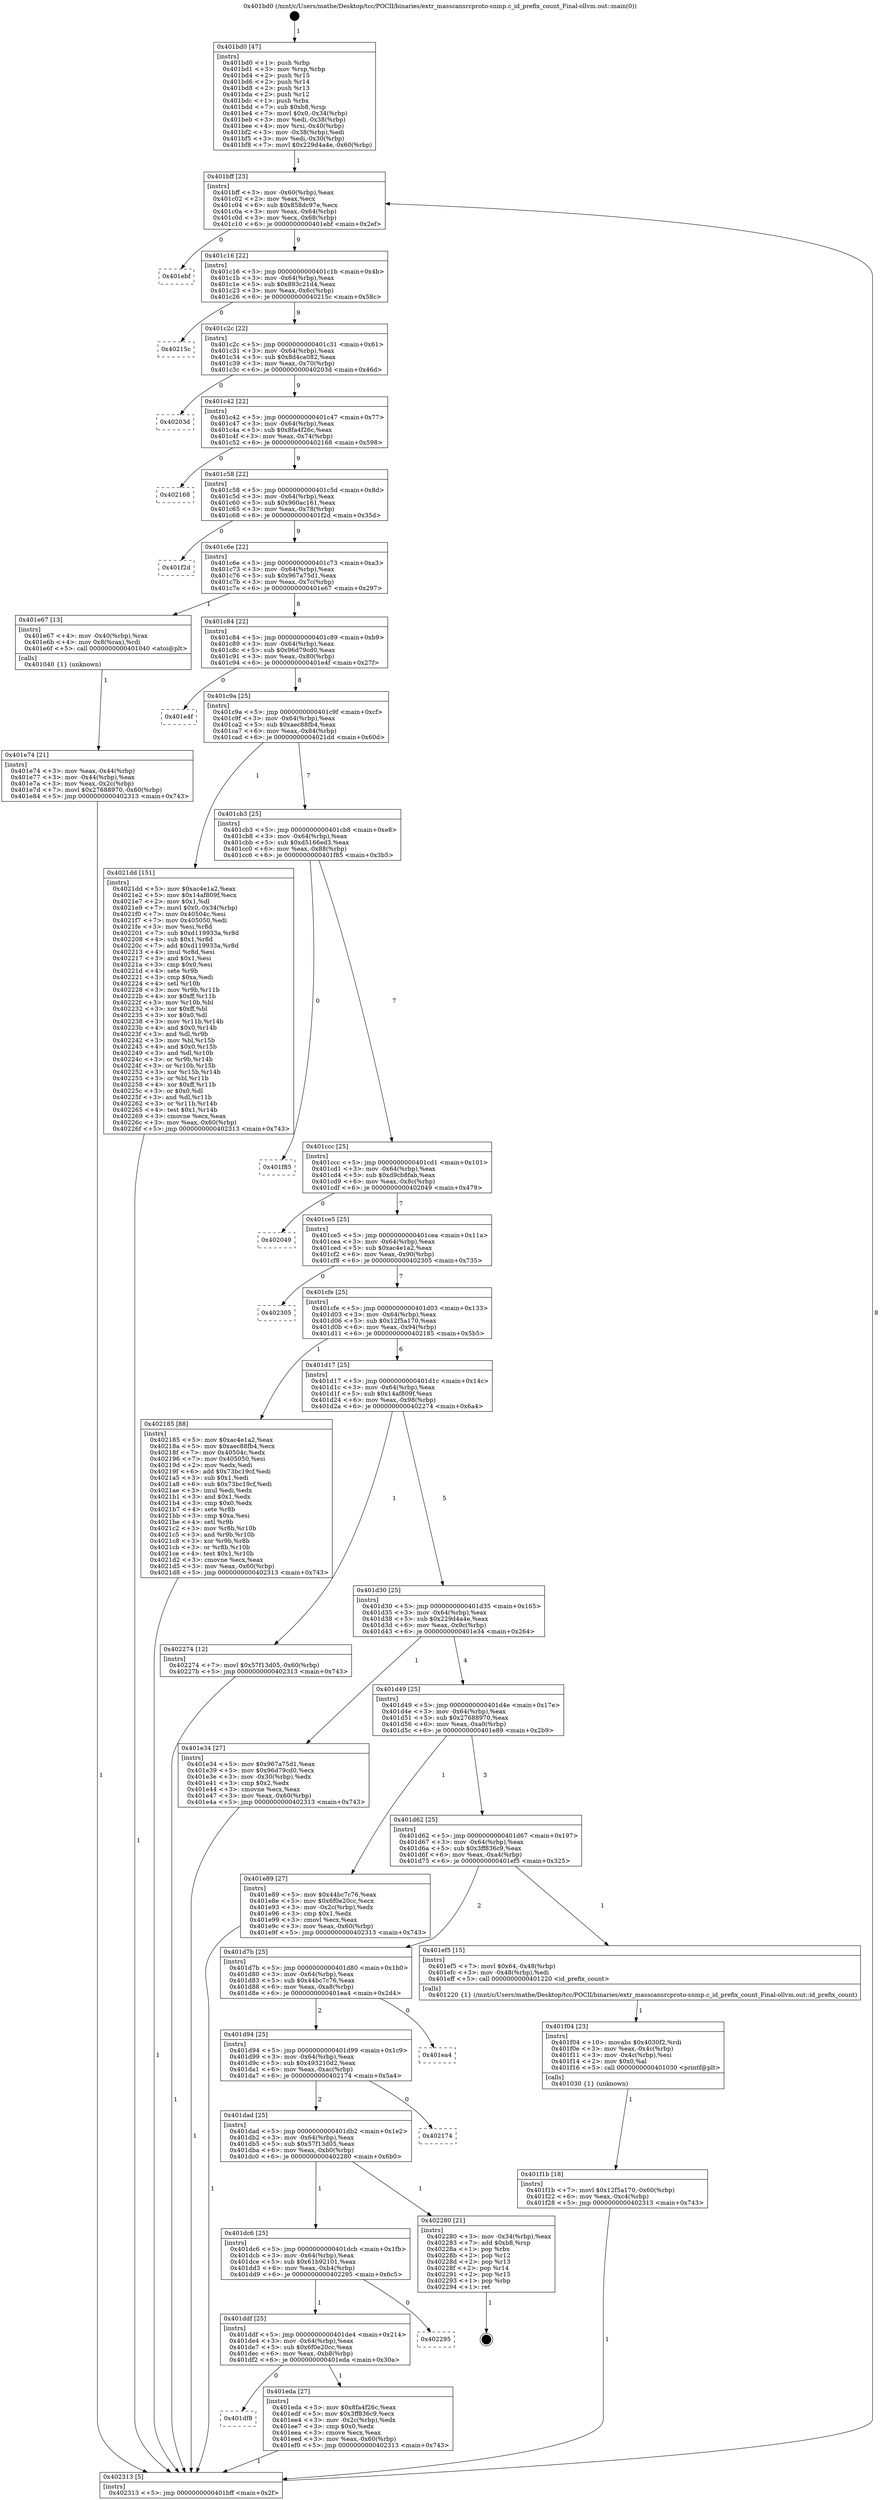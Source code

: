digraph "0x401bd0" {
  label = "0x401bd0 (/mnt/c/Users/mathe/Desktop/tcc/POCII/binaries/extr_masscansrcproto-snmp.c_id_prefix_count_Final-ollvm.out::main(0))"
  labelloc = "t"
  node[shape=record]

  Entry [label="",width=0.3,height=0.3,shape=circle,fillcolor=black,style=filled]
  "0x401bff" [label="{
     0x401bff [23]\l
     | [instrs]\l
     &nbsp;&nbsp;0x401bff \<+3\>: mov -0x60(%rbp),%eax\l
     &nbsp;&nbsp;0x401c02 \<+2\>: mov %eax,%ecx\l
     &nbsp;&nbsp;0x401c04 \<+6\>: sub $0x858dc97e,%ecx\l
     &nbsp;&nbsp;0x401c0a \<+3\>: mov %eax,-0x64(%rbp)\l
     &nbsp;&nbsp;0x401c0d \<+3\>: mov %ecx,-0x68(%rbp)\l
     &nbsp;&nbsp;0x401c10 \<+6\>: je 0000000000401ebf \<main+0x2ef\>\l
  }"]
  "0x401ebf" [label="{
     0x401ebf\l
  }", style=dashed]
  "0x401c16" [label="{
     0x401c16 [22]\l
     | [instrs]\l
     &nbsp;&nbsp;0x401c16 \<+5\>: jmp 0000000000401c1b \<main+0x4b\>\l
     &nbsp;&nbsp;0x401c1b \<+3\>: mov -0x64(%rbp),%eax\l
     &nbsp;&nbsp;0x401c1e \<+5\>: sub $0x893c21d4,%eax\l
     &nbsp;&nbsp;0x401c23 \<+3\>: mov %eax,-0x6c(%rbp)\l
     &nbsp;&nbsp;0x401c26 \<+6\>: je 000000000040215c \<main+0x58c\>\l
  }"]
  Exit [label="",width=0.3,height=0.3,shape=circle,fillcolor=black,style=filled,peripheries=2]
  "0x40215c" [label="{
     0x40215c\l
  }", style=dashed]
  "0x401c2c" [label="{
     0x401c2c [22]\l
     | [instrs]\l
     &nbsp;&nbsp;0x401c2c \<+5\>: jmp 0000000000401c31 \<main+0x61\>\l
     &nbsp;&nbsp;0x401c31 \<+3\>: mov -0x64(%rbp),%eax\l
     &nbsp;&nbsp;0x401c34 \<+5\>: sub $0x8d4ca082,%eax\l
     &nbsp;&nbsp;0x401c39 \<+3\>: mov %eax,-0x70(%rbp)\l
     &nbsp;&nbsp;0x401c3c \<+6\>: je 000000000040203d \<main+0x46d\>\l
  }"]
  "0x401f1b" [label="{
     0x401f1b [18]\l
     | [instrs]\l
     &nbsp;&nbsp;0x401f1b \<+7\>: movl $0x12f5a170,-0x60(%rbp)\l
     &nbsp;&nbsp;0x401f22 \<+6\>: mov %eax,-0xc4(%rbp)\l
     &nbsp;&nbsp;0x401f28 \<+5\>: jmp 0000000000402313 \<main+0x743\>\l
  }"]
  "0x40203d" [label="{
     0x40203d\l
  }", style=dashed]
  "0x401c42" [label="{
     0x401c42 [22]\l
     | [instrs]\l
     &nbsp;&nbsp;0x401c42 \<+5\>: jmp 0000000000401c47 \<main+0x77\>\l
     &nbsp;&nbsp;0x401c47 \<+3\>: mov -0x64(%rbp),%eax\l
     &nbsp;&nbsp;0x401c4a \<+5\>: sub $0x8fa4f26c,%eax\l
     &nbsp;&nbsp;0x401c4f \<+3\>: mov %eax,-0x74(%rbp)\l
     &nbsp;&nbsp;0x401c52 \<+6\>: je 0000000000402168 \<main+0x598\>\l
  }"]
  "0x401f04" [label="{
     0x401f04 [23]\l
     | [instrs]\l
     &nbsp;&nbsp;0x401f04 \<+10\>: movabs $0x4030f2,%rdi\l
     &nbsp;&nbsp;0x401f0e \<+3\>: mov %eax,-0x4c(%rbp)\l
     &nbsp;&nbsp;0x401f11 \<+3\>: mov -0x4c(%rbp),%esi\l
     &nbsp;&nbsp;0x401f14 \<+2\>: mov $0x0,%al\l
     &nbsp;&nbsp;0x401f16 \<+5\>: call 0000000000401030 \<printf@plt\>\l
     | [calls]\l
     &nbsp;&nbsp;0x401030 \{1\} (unknown)\l
  }"]
  "0x402168" [label="{
     0x402168\l
  }", style=dashed]
  "0x401c58" [label="{
     0x401c58 [22]\l
     | [instrs]\l
     &nbsp;&nbsp;0x401c58 \<+5\>: jmp 0000000000401c5d \<main+0x8d\>\l
     &nbsp;&nbsp;0x401c5d \<+3\>: mov -0x64(%rbp),%eax\l
     &nbsp;&nbsp;0x401c60 \<+5\>: sub $0x960ac161,%eax\l
     &nbsp;&nbsp;0x401c65 \<+3\>: mov %eax,-0x78(%rbp)\l
     &nbsp;&nbsp;0x401c68 \<+6\>: je 0000000000401f2d \<main+0x35d\>\l
  }"]
  "0x401df8" [label="{
     0x401df8\l
  }", style=dashed]
  "0x401f2d" [label="{
     0x401f2d\l
  }", style=dashed]
  "0x401c6e" [label="{
     0x401c6e [22]\l
     | [instrs]\l
     &nbsp;&nbsp;0x401c6e \<+5\>: jmp 0000000000401c73 \<main+0xa3\>\l
     &nbsp;&nbsp;0x401c73 \<+3\>: mov -0x64(%rbp),%eax\l
     &nbsp;&nbsp;0x401c76 \<+5\>: sub $0x967a75d1,%eax\l
     &nbsp;&nbsp;0x401c7b \<+3\>: mov %eax,-0x7c(%rbp)\l
     &nbsp;&nbsp;0x401c7e \<+6\>: je 0000000000401e67 \<main+0x297\>\l
  }"]
  "0x401eda" [label="{
     0x401eda [27]\l
     | [instrs]\l
     &nbsp;&nbsp;0x401eda \<+5\>: mov $0x8fa4f26c,%eax\l
     &nbsp;&nbsp;0x401edf \<+5\>: mov $0x3ff836c9,%ecx\l
     &nbsp;&nbsp;0x401ee4 \<+3\>: mov -0x2c(%rbp),%edx\l
     &nbsp;&nbsp;0x401ee7 \<+3\>: cmp $0x0,%edx\l
     &nbsp;&nbsp;0x401eea \<+3\>: cmove %ecx,%eax\l
     &nbsp;&nbsp;0x401eed \<+3\>: mov %eax,-0x60(%rbp)\l
     &nbsp;&nbsp;0x401ef0 \<+5\>: jmp 0000000000402313 \<main+0x743\>\l
  }"]
  "0x401e67" [label="{
     0x401e67 [13]\l
     | [instrs]\l
     &nbsp;&nbsp;0x401e67 \<+4\>: mov -0x40(%rbp),%rax\l
     &nbsp;&nbsp;0x401e6b \<+4\>: mov 0x8(%rax),%rdi\l
     &nbsp;&nbsp;0x401e6f \<+5\>: call 0000000000401040 \<atoi@plt\>\l
     | [calls]\l
     &nbsp;&nbsp;0x401040 \{1\} (unknown)\l
  }"]
  "0x401c84" [label="{
     0x401c84 [22]\l
     | [instrs]\l
     &nbsp;&nbsp;0x401c84 \<+5\>: jmp 0000000000401c89 \<main+0xb9\>\l
     &nbsp;&nbsp;0x401c89 \<+3\>: mov -0x64(%rbp),%eax\l
     &nbsp;&nbsp;0x401c8c \<+5\>: sub $0x96d79cd0,%eax\l
     &nbsp;&nbsp;0x401c91 \<+3\>: mov %eax,-0x80(%rbp)\l
     &nbsp;&nbsp;0x401c94 \<+6\>: je 0000000000401e4f \<main+0x27f\>\l
  }"]
  "0x401ddf" [label="{
     0x401ddf [25]\l
     | [instrs]\l
     &nbsp;&nbsp;0x401ddf \<+5\>: jmp 0000000000401de4 \<main+0x214\>\l
     &nbsp;&nbsp;0x401de4 \<+3\>: mov -0x64(%rbp),%eax\l
     &nbsp;&nbsp;0x401de7 \<+5\>: sub $0x6f0e20cc,%eax\l
     &nbsp;&nbsp;0x401dec \<+6\>: mov %eax,-0xb8(%rbp)\l
     &nbsp;&nbsp;0x401df2 \<+6\>: je 0000000000401eda \<main+0x30a\>\l
  }"]
  "0x401e4f" [label="{
     0x401e4f\l
  }", style=dashed]
  "0x401c9a" [label="{
     0x401c9a [25]\l
     | [instrs]\l
     &nbsp;&nbsp;0x401c9a \<+5\>: jmp 0000000000401c9f \<main+0xcf\>\l
     &nbsp;&nbsp;0x401c9f \<+3\>: mov -0x64(%rbp),%eax\l
     &nbsp;&nbsp;0x401ca2 \<+5\>: sub $0xaec88fb4,%eax\l
     &nbsp;&nbsp;0x401ca7 \<+6\>: mov %eax,-0x84(%rbp)\l
     &nbsp;&nbsp;0x401cad \<+6\>: je 00000000004021dd \<main+0x60d\>\l
  }"]
  "0x402295" [label="{
     0x402295\l
  }", style=dashed]
  "0x4021dd" [label="{
     0x4021dd [151]\l
     | [instrs]\l
     &nbsp;&nbsp;0x4021dd \<+5\>: mov $0xac4e1a2,%eax\l
     &nbsp;&nbsp;0x4021e2 \<+5\>: mov $0x14af809f,%ecx\l
     &nbsp;&nbsp;0x4021e7 \<+2\>: mov $0x1,%dl\l
     &nbsp;&nbsp;0x4021e9 \<+7\>: movl $0x0,-0x34(%rbp)\l
     &nbsp;&nbsp;0x4021f0 \<+7\>: mov 0x40504c,%esi\l
     &nbsp;&nbsp;0x4021f7 \<+7\>: mov 0x405050,%edi\l
     &nbsp;&nbsp;0x4021fe \<+3\>: mov %esi,%r8d\l
     &nbsp;&nbsp;0x402201 \<+7\>: sub $0xd119933a,%r8d\l
     &nbsp;&nbsp;0x402208 \<+4\>: sub $0x1,%r8d\l
     &nbsp;&nbsp;0x40220c \<+7\>: add $0xd119933a,%r8d\l
     &nbsp;&nbsp;0x402213 \<+4\>: imul %r8d,%esi\l
     &nbsp;&nbsp;0x402217 \<+3\>: and $0x1,%esi\l
     &nbsp;&nbsp;0x40221a \<+3\>: cmp $0x0,%esi\l
     &nbsp;&nbsp;0x40221d \<+4\>: sete %r9b\l
     &nbsp;&nbsp;0x402221 \<+3\>: cmp $0xa,%edi\l
     &nbsp;&nbsp;0x402224 \<+4\>: setl %r10b\l
     &nbsp;&nbsp;0x402228 \<+3\>: mov %r9b,%r11b\l
     &nbsp;&nbsp;0x40222b \<+4\>: xor $0xff,%r11b\l
     &nbsp;&nbsp;0x40222f \<+3\>: mov %r10b,%bl\l
     &nbsp;&nbsp;0x402232 \<+3\>: xor $0xff,%bl\l
     &nbsp;&nbsp;0x402235 \<+3\>: xor $0x0,%dl\l
     &nbsp;&nbsp;0x402238 \<+3\>: mov %r11b,%r14b\l
     &nbsp;&nbsp;0x40223b \<+4\>: and $0x0,%r14b\l
     &nbsp;&nbsp;0x40223f \<+3\>: and %dl,%r9b\l
     &nbsp;&nbsp;0x402242 \<+3\>: mov %bl,%r15b\l
     &nbsp;&nbsp;0x402245 \<+4\>: and $0x0,%r15b\l
     &nbsp;&nbsp;0x402249 \<+3\>: and %dl,%r10b\l
     &nbsp;&nbsp;0x40224c \<+3\>: or %r9b,%r14b\l
     &nbsp;&nbsp;0x40224f \<+3\>: or %r10b,%r15b\l
     &nbsp;&nbsp;0x402252 \<+3\>: xor %r15b,%r14b\l
     &nbsp;&nbsp;0x402255 \<+3\>: or %bl,%r11b\l
     &nbsp;&nbsp;0x402258 \<+4\>: xor $0xff,%r11b\l
     &nbsp;&nbsp;0x40225c \<+3\>: or $0x0,%dl\l
     &nbsp;&nbsp;0x40225f \<+3\>: and %dl,%r11b\l
     &nbsp;&nbsp;0x402262 \<+3\>: or %r11b,%r14b\l
     &nbsp;&nbsp;0x402265 \<+4\>: test $0x1,%r14b\l
     &nbsp;&nbsp;0x402269 \<+3\>: cmovne %ecx,%eax\l
     &nbsp;&nbsp;0x40226c \<+3\>: mov %eax,-0x60(%rbp)\l
     &nbsp;&nbsp;0x40226f \<+5\>: jmp 0000000000402313 \<main+0x743\>\l
  }"]
  "0x401cb3" [label="{
     0x401cb3 [25]\l
     | [instrs]\l
     &nbsp;&nbsp;0x401cb3 \<+5\>: jmp 0000000000401cb8 \<main+0xe8\>\l
     &nbsp;&nbsp;0x401cb8 \<+3\>: mov -0x64(%rbp),%eax\l
     &nbsp;&nbsp;0x401cbb \<+5\>: sub $0xd5166ed3,%eax\l
     &nbsp;&nbsp;0x401cc0 \<+6\>: mov %eax,-0x88(%rbp)\l
     &nbsp;&nbsp;0x401cc6 \<+6\>: je 0000000000401f85 \<main+0x3b5\>\l
  }"]
  "0x401dc6" [label="{
     0x401dc6 [25]\l
     | [instrs]\l
     &nbsp;&nbsp;0x401dc6 \<+5\>: jmp 0000000000401dcb \<main+0x1fb\>\l
     &nbsp;&nbsp;0x401dcb \<+3\>: mov -0x64(%rbp),%eax\l
     &nbsp;&nbsp;0x401dce \<+5\>: sub $0x61b92101,%eax\l
     &nbsp;&nbsp;0x401dd3 \<+6\>: mov %eax,-0xb4(%rbp)\l
     &nbsp;&nbsp;0x401dd9 \<+6\>: je 0000000000402295 \<main+0x6c5\>\l
  }"]
  "0x401f85" [label="{
     0x401f85\l
  }", style=dashed]
  "0x401ccc" [label="{
     0x401ccc [25]\l
     | [instrs]\l
     &nbsp;&nbsp;0x401ccc \<+5\>: jmp 0000000000401cd1 \<main+0x101\>\l
     &nbsp;&nbsp;0x401cd1 \<+3\>: mov -0x64(%rbp),%eax\l
     &nbsp;&nbsp;0x401cd4 \<+5\>: sub $0xd9cb8fab,%eax\l
     &nbsp;&nbsp;0x401cd9 \<+6\>: mov %eax,-0x8c(%rbp)\l
     &nbsp;&nbsp;0x401cdf \<+6\>: je 0000000000402049 \<main+0x479\>\l
  }"]
  "0x402280" [label="{
     0x402280 [21]\l
     | [instrs]\l
     &nbsp;&nbsp;0x402280 \<+3\>: mov -0x34(%rbp),%eax\l
     &nbsp;&nbsp;0x402283 \<+7\>: add $0xb8,%rsp\l
     &nbsp;&nbsp;0x40228a \<+1\>: pop %rbx\l
     &nbsp;&nbsp;0x40228b \<+2\>: pop %r12\l
     &nbsp;&nbsp;0x40228d \<+2\>: pop %r13\l
     &nbsp;&nbsp;0x40228f \<+2\>: pop %r14\l
     &nbsp;&nbsp;0x402291 \<+2\>: pop %r15\l
     &nbsp;&nbsp;0x402293 \<+1\>: pop %rbp\l
     &nbsp;&nbsp;0x402294 \<+1\>: ret\l
  }"]
  "0x402049" [label="{
     0x402049\l
  }", style=dashed]
  "0x401ce5" [label="{
     0x401ce5 [25]\l
     | [instrs]\l
     &nbsp;&nbsp;0x401ce5 \<+5\>: jmp 0000000000401cea \<main+0x11a\>\l
     &nbsp;&nbsp;0x401cea \<+3\>: mov -0x64(%rbp),%eax\l
     &nbsp;&nbsp;0x401ced \<+5\>: sub $0xac4e1a2,%eax\l
     &nbsp;&nbsp;0x401cf2 \<+6\>: mov %eax,-0x90(%rbp)\l
     &nbsp;&nbsp;0x401cf8 \<+6\>: je 0000000000402305 \<main+0x735\>\l
  }"]
  "0x401dad" [label="{
     0x401dad [25]\l
     | [instrs]\l
     &nbsp;&nbsp;0x401dad \<+5\>: jmp 0000000000401db2 \<main+0x1e2\>\l
     &nbsp;&nbsp;0x401db2 \<+3\>: mov -0x64(%rbp),%eax\l
     &nbsp;&nbsp;0x401db5 \<+5\>: sub $0x57f13d05,%eax\l
     &nbsp;&nbsp;0x401dba \<+6\>: mov %eax,-0xb0(%rbp)\l
     &nbsp;&nbsp;0x401dc0 \<+6\>: je 0000000000402280 \<main+0x6b0\>\l
  }"]
  "0x402305" [label="{
     0x402305\l
  }", style=dashed]
  "0x401cfe" [label="{
     0x401cfe [25]\l
     | [instrs]\l
     &nbsp;&nbsp;0x401cfe \<+5\>: jmp 0000000000401d03 \<main+0x133\>\l
     &nbsp;&nbsp;0x401d03 \<+3\>: mov -0x64(%rbp),%eax\l
     &nbsp;&nbsp;0x401d06 \<+5\>: sub $0x12f5a170,%eax\l
     &nbsp;&nbsp;0x401d0b \<+6\>: mov %eax,-0x94(%rbp)\l
     &nbsp;&nbsp;0x401d11 \<+6\>: je 0000000000402185 \<main+0x5b5\>\l
  }"]
  "0x402174" [label="{
     0x402174\l
  }", style=dashed]
  "0x402185" [label="{
     0x402185 [88]\l
     | [instrs]\l
     &nbsp;&nbsp;0x402185 \<+5\>: mov $0xac4e1a2,%eax\l
     &nbsp;&nbsp;0x40218a \<+5\>: mov $0xaec88fb4,%ecx\l
     &nbsp;&nbsp;0x40218f \<+7\>: mov 0x40504c,%edx\l
     &nbsp;&nbsp;0x402196 \<+7\>: mov 0x405050,%esi\l
     &nbsp;&nbsp;0x40219d \<+2\>: mov %edx,%edi\l
     &nbsp;&nbsp;0x40219f \<+6\>: add $0x73bc19cf,%edi\l
     &nbsp;&nbsp;0x4021a5 \<+3\>: sub $0x1,%edi\l
     &nbsp;&nbsp;0x4021a8 \<+6\>: sub $0x73bc19cf,%edi\l
     &nbsp;&nbsp;0x4021ae \<+3\>: imul %edi,%edx\l
     &nbsp;&nbsp;0x4021b1 \<+3\>: and $0x1,%edx\l
     &nbsp;&nbsp;0x4021b4 \<+3\>: cmp $0x0,%edx\l
     &nbsp;&nbsp;0x4021b7 \<+4\>: sete %r8b\l
     &nbsp;&nbsp;0x4021bb \<+3\>: cmp $0xa,%esi\l
     &nbsp;&nbsp;0x4021be \<+4\>: setl %r9b\l
     &nbsp;&nbsp;0x4021c2 \<+3\>: mov %r8b,%r10b\l
     &nbsp;&nbsp;0x4021c5 \<+3\>: and %r9b,%r10b\l
     &nbsp;&nbsp;0x4021c8 \<+3\>: xor %r9b,%r8b\l
     &nbsp;&nbsp;0x4021cb \<+3\>: or %r8b,%r10b\l
     &nbsp;&nbsp;0x4021ce \<+4\>: test $0x1,%r10b\l
     &nbsp;&nbsp;0x4021d2 \<+3\>: cmovne %ecx,%eax\l
     &nbsp;&nbsp;0x4021d5 \<+3\>: mov %eax,-0x60(%rbp)\l
     &nbsp;&nbsp;0x4021d8 \<+5\>: jmp 0000000000402313 \<main+0x743\>\l
  }"]
  "0x401d17" [label="{
     0x401d17 [25]\l
     | [instrs]\l
     &nbsp;&nbsp;0x401d17 \<+5\>: jmp 0000000000401d1c \<main+0x14c\>\l
     &nbsp;&nbsp;0x401d1c \<+3\>: mov -0x64(%rbp),%eax\l
     &nbsp;&nbsp;0x401d1f \<+5\>: sub $0x14af809f,%eax\l
     &nbsp;&nbsp;0x401d24 \<+6\>: mov %eax,-0x98(%rbp)\l
     &nbsp;&nbsp;0x401d2a \<+6\>: je 0000000000402274 \<main+0x6a4\>\l
  }"]
  "0x401d94" [label="{
     0x401d94 [25]\l
     | [instrs]\l
     &nbsp;&nbsp;0x401d94 \<+5\>: jmp 0000000000401d99 \<main+0x1c9\>\l
     &nbsp;&nbsp;0x401d99 \<+3\>: mov -0x64(%rbp),%eax\l
     &nbsp;&nbsp;0x401d9c \<+5\>: sub $0x493210d2,%eax\l
     &nbsp;&nbsp;0x401da1 \<+6\>: mov %eax,-0xac(%rbp)\l
     &nbsp;&nbsp;0x401da7 \<+6\>: je 0000000000402174 \<main+0x5a4\>\l
  }"]
  "0x402274" [label="{
     0x402274 [12]\l
     | [instrs]\l
     &nbsp;&nbsp;0x402274 \<+7\>: movl $0x57f13d05,-0x60(%rbp)\l
     &nbsp;&nbsp;0x40227b \<+5\>: jmp 0000000000402313 \<main+0x743\>\l
  }"]
  "0x401d30" [label="{
     0x401d30 [25]\l
     | [instrs]\l
     &nbsp;&nbsp;0x401d30 \<+5\>: jmp 0000000000401d35 \<main+0x165\>\l
     &nbsp;&nbsp;0x401d35 \<+3\>: mov -0x64(%rbp),%eax\l
     &nbsp;&nbsp;0x401d38 \<+5\>: sub $0x229d4a4e,%eax\l
     &nbsp;&nbsp;0x401d3d \<+6\>: mov %eax,-0x9c(%rbp)\l
     &nbsp;&nbsp;0x401d43 \<+6\>: je 0000000000401e34 \<main+0x264\>\l
  }"]
  "0x401ea4" [label="{
     0x401ea4\l
  }", style=dashed]
  "0x401e34" [label="{
     0x401e34 [27]\l
     | [instrs]\l
     &nbsp;&nbsp;0x401e34 \<+5\>: mov $0x967a75d1,%eax\l
     &nbsp;&nbsp;0x401e39 \<+5\>: mov $0x96d79cd0,%ecx\l
     &nbsp;&nbsp;0x401e3e \<+3\>: mov -0x30(%rbp),%edx\l
     &nbsp;&nbsp;0x401e41 \<+3\>: cmp $0x2,%edx\l
     &nbsp;&nbsp;0x401e44 \<+3\>: cmovne %ecx,%eax\l
     &nbsp;&nbsp;0x401e47 \<+3\>: mov %eax,-0x60(%rbp)\l
     &nbsp;&nbsp;0x401e4a \<+5\>: jmp 0000000000402313 \<main+0x743\>\l
  }"]
  "0x401d49" [label="{
     0x401d49 [25]\l
     | [instrs]\l
     &nbsp;&nbsp;0x401d49 \<+5\>: jmp 0000000000401d4e \<main+0x17e\>\l
     &nbsp;&nbsp;0x401d4e \<+3\>: mov -0x64(%rbp),%eax\l
     &nbsp;&nbsp;0x401d51 \<+5\>: sub $0x27688970,%eax\l
     &nbsp;&nbsp;0x401d56 \<+6\>: mov %eax,-0xa0(%rbp)\l
     &nbsp;&nbsp;0x401d5c \<+6\>: je 0000000000401e89 \<main+0x2b9\>\l
  }"]
  "0x402313" [label="{
     0x402313 [5]\l
     | [instrs]\l
     &nbsp;&nbsp;0x402313 \<+5\>: jmp 0000000000401bff \<main+0x2f\>\l
  }"]
  "0x401bd0" [label="{
     0x401bd0 [47]\l
     | [instrs]\l
     &nbsp;&nbsp;0x401bd0 \<+1\>: push %rbp\l
     &nbsp;&nbsp;0x401bd1 \<+3\>: mov %rsp,%rbp\l
     &nbsp;&nbsp;0x401bd4 \<+2\>: push %r15\l
     &nbsp;&nbsp;0x401bd6 \<+2\>: push %r14\l
     &nbsp;&nbsp;0x401bd8 \<+2\>: push %r13\l
     &nbsp;&nbsp;0x401bda \<+2\>: push %r12\l
     &nbsp;&nbsp;0x401bdc \<+1\>: push %rbx\l
     &nbsp;&nbsp;0x401bdd \<+7\>: sub $0xb8,%rsp\l
     &nbsp;&nbsp;0x401be4 \<+7\>: movl $0x0,-0x34(%rbp)\l
     &nbsp;&nbsp;0x401beb \<+3\>: mov %edi,-0x38(%rbp)\l
     &nbsp;&nbsp;0x401bee \<+4\>: mov %rsi,-0x40(%rbp)\l
     &nbsp;&nbsp;0x401bf2 \<+3\>: mov -0x38(%rbp),%edi\l
     &nbsp;&nbsp;0x401bf5 \<+3\>: mov %edi,-0x30(%rbp)\l
     &nbsp;&nbsp;0x401bf8 \<+7\>: movl $0x229d4a4e,-0x60(%rbp)\l
  }"]
  "0x401e74" [label="{
     0x401e74 [21]\l
     | [instrs]\l
     &nbsp;&nbsp;0x401e74 \<+3\>: mov %eax,-0x44(%rbp)\l
     &nbsp;&nbsp;0x401e77 \<+3\>: mov -0x44(%rbp),%eax\l
     &nbsp;&nbsp;0x401e7a \<+3\>: mov %eax,-0x2c(%rbp)\l
     &nbsp;&nbsp;0x401e7d \<+7\>: movl $0x27688970,-0x60(%rbp)\l
     &nbsp;&nbsp;0x401e84 \<+5\>: jmp 0000000000402313 \<main+0x743\>\l
  }"]
  "0x401d7b" [label="{
     0x401d7b [25]\l
     | [instrs]\l
     &nbsp;&nbsp;0x401d7b \<+5\>: jmp 0000000000401d80 \<main+0x1b0\>\l
     &nbsp;&nbsp;0x401d80 \<+3\>: mov -0x64(%rbp),%eax\l
     &nbsp;&nbsp;0x401d83 \<+5\>: sub $0x44bc7c76,%eax\l
     &nbsp;&nbsp;0x401d88 \<+6\>: mov %eax,-0xa8(%rbp)\l
     &nbsp;&nbsp;0x401d8e \<+6\>: je 0000000000401ea4 \<main+0x2d4\>\l
  }"]
  "0x401e89" [label="{
     0x401e89 [27]\l
     | [instrs]\l
     &nbsp;&nbsp;0x401e89 \<+5\>: mov $0x44bc7c76,%eax\l
     &nbsp;&nbsp;0x401e8e \<+5\>: mov $0x6f0e20cc,%ecx\l
     &nbsp;&nbsp;0x401e93 \<+3\>: mov -0x2c(%rbp),%edx\l
     &nbsp;&nbsp;0x401e96 \<+3\>: cmp $0x1,%edx\l
     &nbsp;&nbsp;0x401e99 \<+3\>: cmovl %ecx,%eax\l
     &nbsp;&nbsp;0x401e9c \<+3\>: mov %eax,-0x60(%rbp)\l
     &nbsp;&nbsp;0x401e9f \<+5\>: jmp 0000000000402313 \<main+0x743\>\l
  }"]
  "0x401d62" [label="{
     0x401d62 [25]\l
     | [instrs]\l
     &nbsp;&nbsp;0x401d62 \<+5\>: jmp 0000000000401d67 \<main+0x197\>\l
     &nbsp;&nbsp;0x401d67 \<+3\>: mov -0x64(%rbp),%eax\l
     &nbsp;&nbsp;0x401d6a \<+5\>: sub $0x3ff836c9,%eax\l
     &nbsp;&nbsp;0x401d6f \<+6\>: mov %eax,-0xa4(%rbp)\l
     &nbsp;&nbsp;0x401d75 \<+6\>: je 0000000000401ef5 \<main+0x325\>\l
  }"]
  "0x401ef5" [label="{
     0x401ef5 [15]\l
     | [instrs]\l
     &nbsp;&nbsp;0x401ef5 \<+7\>: movl $0x64,-0x48(%rbp)\l
     &nbsp;&nbsp;0x401efc \<+3\>: mov -0x48(%rbp),%edi\l
     &nbsp;&nbsp;0x401eff \<+5\>: call 0000000000401220 \<id_prefix_count\>\l
     | [calls]\l
     &nbsp;&nbsp;0x401220 \{1\} (/mnt/c/Users/mathe/Desktop/tcc/POCII/binaries/extr_masscansrcproto-snmp.c_id_prefix_count_Final-ollvm.out::id_prefix_count)\l
  }"]
  Entry -> "0x401bd0" [label=" 1"]
  "0x401bff" -> "0x401ebf" [label=" 0"]
  "0x401bff" -> "0x401c16" [label=" 9"]
  "0x402280" -> Exit [label=" 1"]
  "0x401c16" -> "0x40215c" [label=" 0"]
  "0x401c16" -> "0x401c2c" [label=" 9"]
  "0x402274" -> "0x402313" [label=" 1"]
  "0x401c2c" -> "0x40203d" [label=" 0"]
  "0x401c2c" -> "0x401c42" [label=" 9"]
  "0x4021dd" -> "0x402313" [label=" 1"]
  "0x401c42" -> "0x402168" [label=" 0"]
  "0x401c42" -> "0x401c58" [label=" 9"]
  "0x402185" -> "0x402313" [label=" 1"]
  "0x401c58" -> "0x401f2d" [label=" 0"]
  "0x401c58" -> "0x401c6e" [label=" 9"]
  "0x401f1b" -> "0x402313" [label=" 1"]
  "0x401c6e" -> "0x401e67" [label=" 1"]
  "0x401c6e" -> "0x401c84" [label=" 8"]
  "0x401f04" -> "0x401f1b" [label=" 1"]
  "0x401c84" -> "0x401e4f" [label=" 0"]
  "0x401c84" -> "0x401c9a" [label=" 8"]
  "0x401eda" -> "0x402313" [label=" 1"]
  "0x401c9a" -> "0x4021dd" [label=" 1"]
  "0x401c9a" -> "0x401cb3" [label=" 7"]
  "0x401ddf" -> "0x401df8" [label=" 0"]
  "0x401cb3" -> "0x401f85" [label=" 0"]
  "0x401cb3" -> "0x401ccc" [label=" 7"]
  "0x401ef5" -> "0x401f04" [label=" 1"]
  "0x401ccc" -> "0x402049" [label=" 0"]
  "0x401ccc" -> "0x401ce5" [label=" 7"]
  "0x401dc6" -> "0x401ddf" [label=" 1"]
  "0x401ce5" -> "0x402305" [label=" 0"]
  "0x401ce5" -> "0x401cfe" [label=" 7"]
  "0x401ddf" -> "0x401eda" [label=" 1"]
  "0x401cfe" -> "0x402185" [label=" 1"]
  "0x401cfe" -> "0x401d17" [label=" 6"]
  "0x401dad" -> "0x401dc6" [label=" 1"]
  "0x401d17" -> "0x402274" [label=" 1"]
  "0x401d17" -> "0x401d30" [label=" 5"]
  "0x401dc6" -> "0x402295" [label=" 0"]
  "0x401d30" -> "0x401e34" [label=" 1"]
  "0x401d30" -> "0x401d49" [label=" 4"]
  "0x401e34" -> "0x402313" [label=" 1"]
  "0x401bd0" -> "0x401bff" [label=" 1"]
  "0x402313" -> "0x401bff" [label=" 8"]
  "0x401e67" -> "0x401e74" [label=" 1"]
  "0x401e74" -> "0x402313" [label=" 1"]
  "0x401d94" -> "0x401dad" [label=" 2"]
  "0x401d49" -> "0x401e89" [label=" 1"]
  "0x401d49" -> "0x401d62" [label=" 3"]
  "0x401e89" -> "0x402313" [label=" 1"]
  "0x401dad" -> "0x402280" [label=" 1"]
  "0x401d62" -> "0x401ef5" [label=" 1"]
  "0x401d62" -> "0x401d7b" [label=" 2"]
  "0x401d94" -> "0x402174" [label=" 0"]
  "0x401d7b" -> "0x401ea4" [label=" 0"]
  "0x401d7b" -> "0x401d94" [label=" 2"]
}
